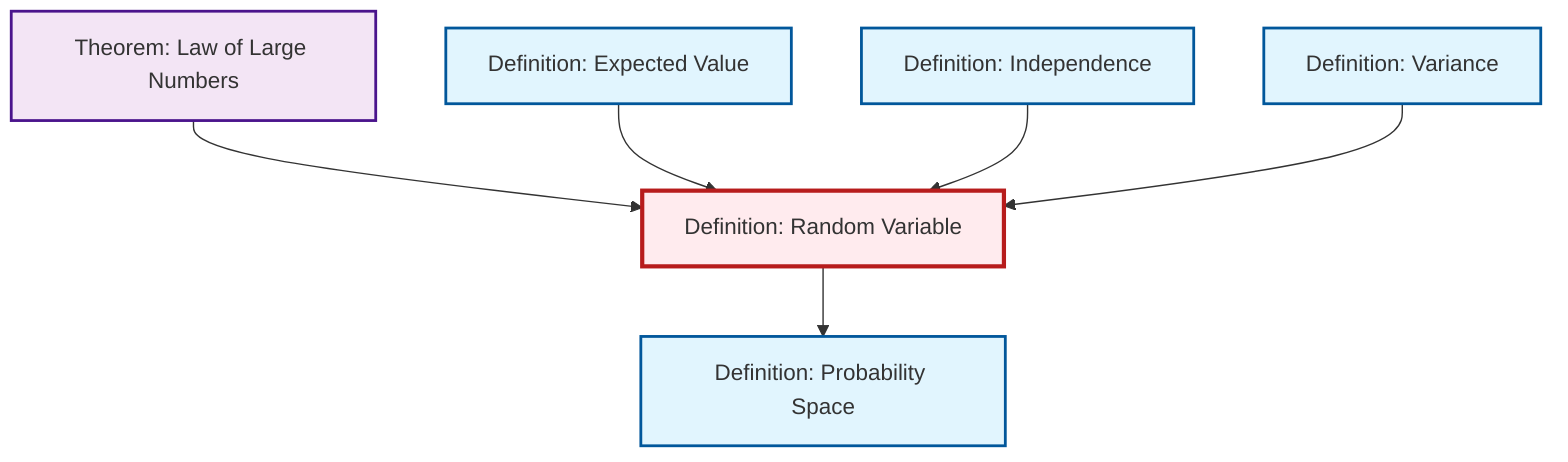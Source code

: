 graph TD
    classDef definition fill:#e1f5fe,stroke:#01579b,stroke-width:2px
    classDef theorem fill:#f3e5f5,stroke:#4a148c,stroke-width:2px
    classDef axiom fill:#fff3e0,stroke:#e65100,stroke-width:2px
    classDef example fill:#e8f5e9,stroke:#1b5e20,stroke-width:2px
    classDef current fill:#ffebee,stroke:#b71c1c,stroke-width:3px
    def-independence["Definition: Independence"]:::definition
    def-probability-space["Definition: Probability Space"]:::definition
    def-random-variable["Definition: Random Variable"]:::definition
    thm-law-of-large-numbers["Theorem: Law of Large Numbers"]:::theorem
    def-variance["Definition: Variance"]:::definition
    def-expectation["Definition: Expected Value"]:::definition
    thm-law-of-large-numbers --> def-random-variable
    def-random-variable --> def-probability-space
    def-expectation --> def-random-variable
    def-independence --> def-random-variable
    def-variance --> def-random-variable
    class def-random-variable current